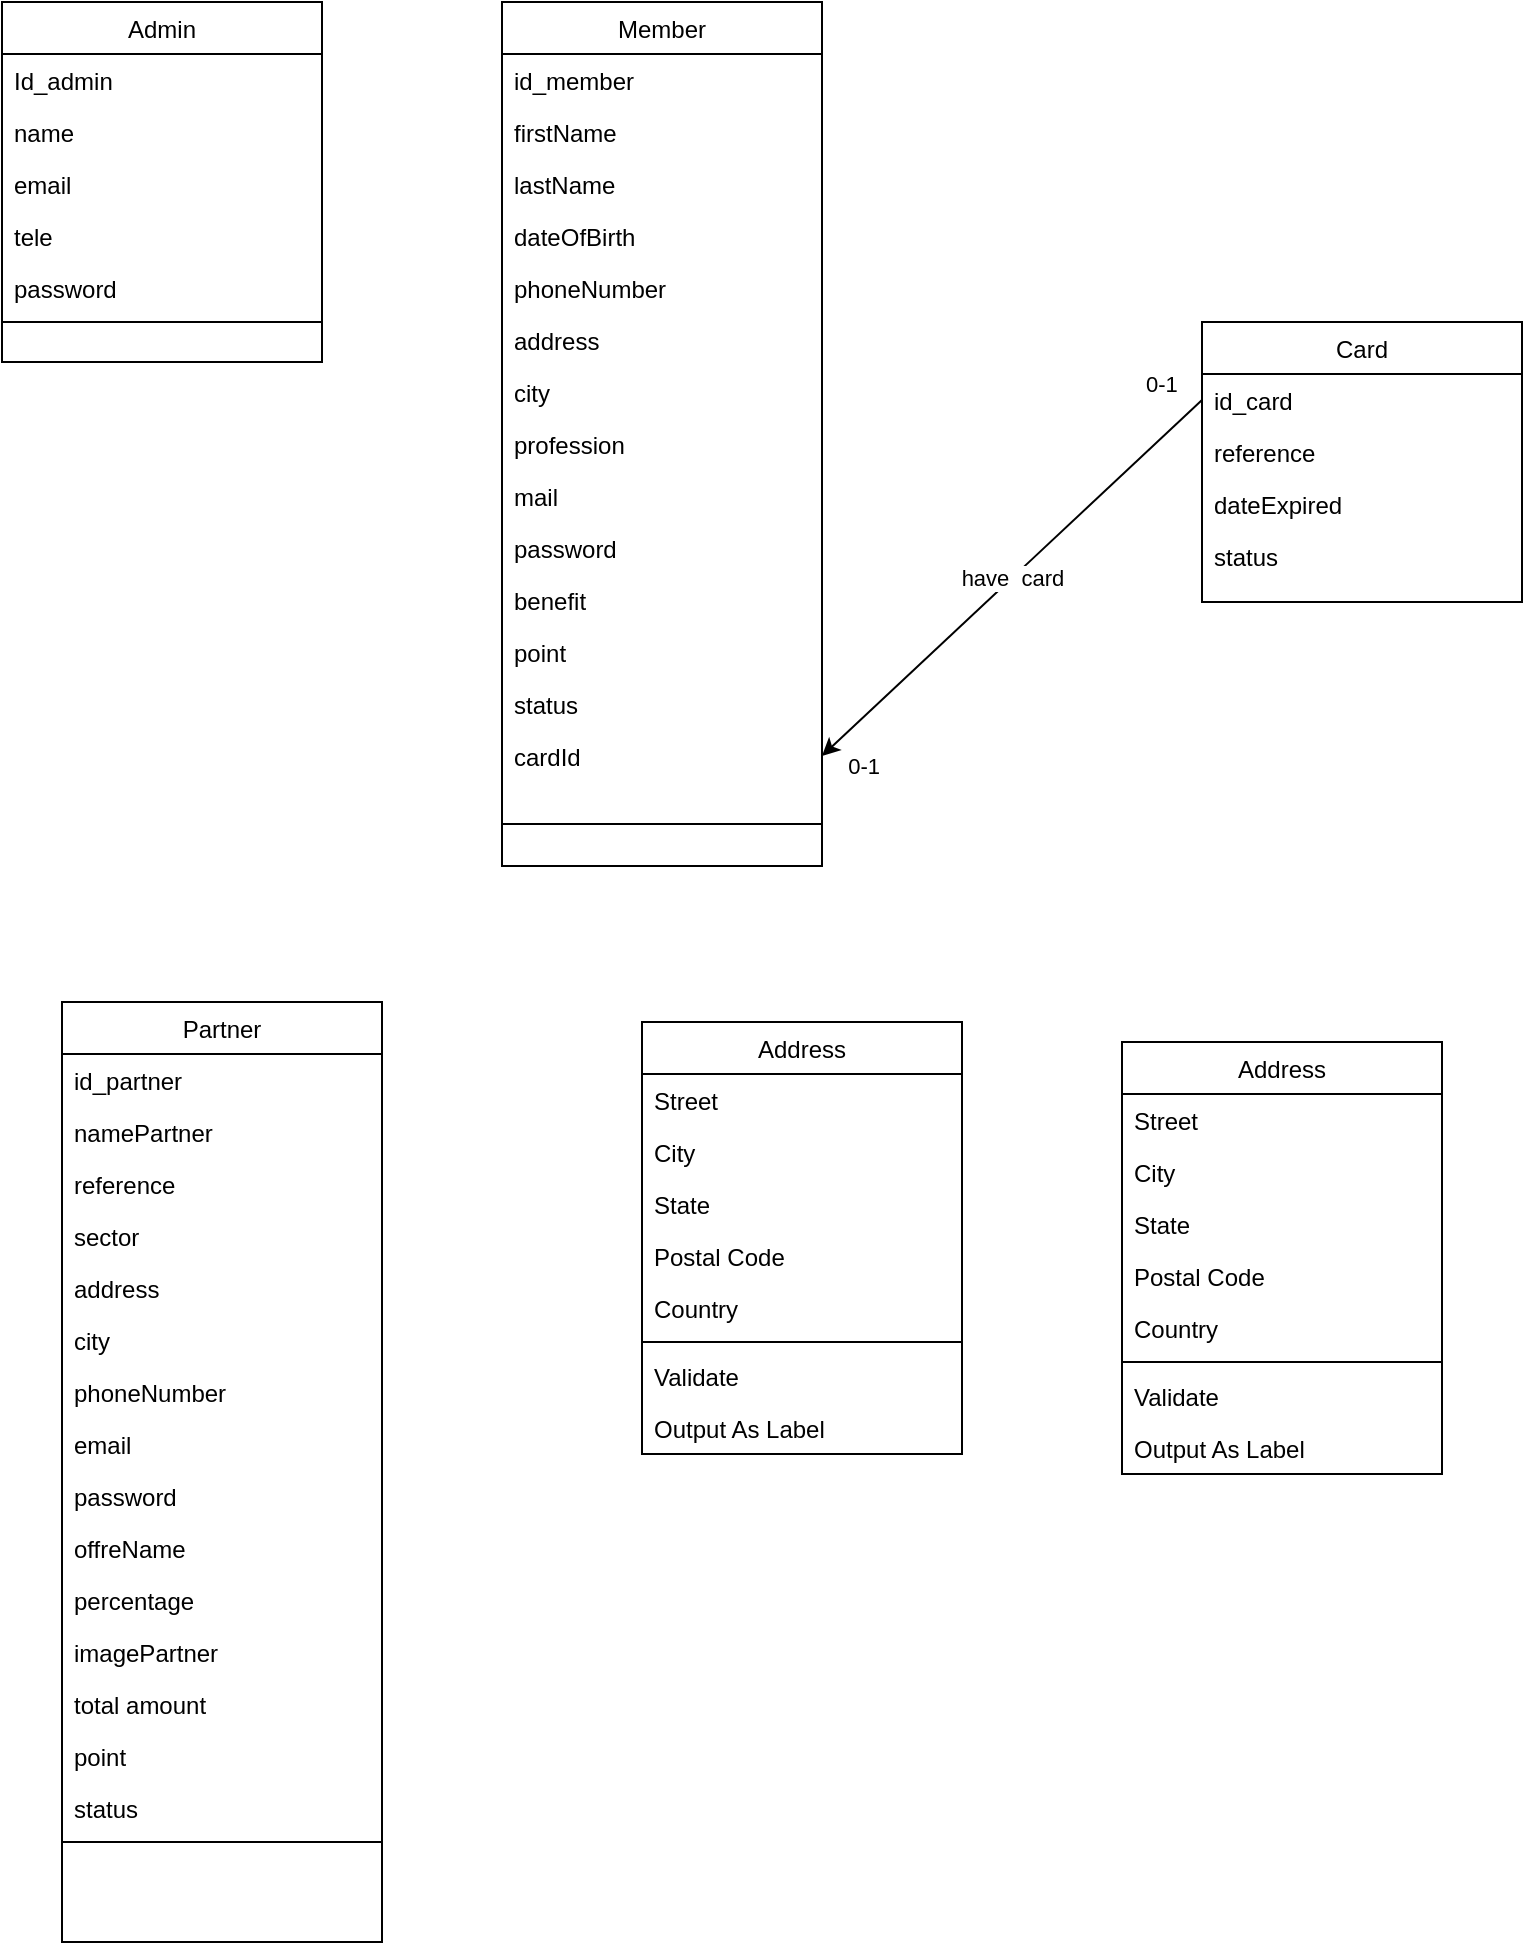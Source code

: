 <mxfile version="15.8.2" type="github">
  <diagram id="C5RBs43oDa-KdzZeNtuy" name="Page-1">
    <mxGraphModel dx="1021" dy="567" grid="1" gridSize="10" guides="1" tooltips="1" connect="1" arrows="1" fold="1" page="1" pageScale="1" pageWidth="827" pageHeight="1169" math="0" shadow="0">
      <root>
        <mxCell id="WIyWlLk6GJQsqaUBKTNV-0" />
        <mxCell id="WIyWlLk6GJQsqaUBKTNV-1" parent="WIyWlLk6GJQsqaUBKTNV-0" />
        <mxCell id="zkfFHV4jXpPFQw0GAbJ--17" value="Admin" style="swimlane;fontStyle=0;align=center;verticalAlign=top;childLayout=stackLayout;horizontal=1;startSize=26;horizontalStack=0;resizeParent=1;resizeLast=0;collapsible=1;marginBottom=0;rounded=0;shadow=0;strokeWidth=1;" parent="WIyWlLk6GJQsqaUBKTNV-1" vertex="1">
          <mxGeometry x="20" y="40" width="160" height="180" as="geometry">
            <mxRectangle x="550" y="140" width="160" height="26" as="alternateBounds" />
          </mxGeometry>
        </mxCell>
        <mxCell id="zkfFHV4jXpPFQw0GAbJ--18" value="Id_admin" style="text;align=left;verticalAlign=top;spacingLeft=4;spacingRight=4;overflow=hidden;rotatable=0;points=[[0,0.5],[1,0.5]];portConstraint=eastwest;" parent="zkfFHV4jXpPFQw0GAbJ--17" vertex="1">
          <mxGeometry y="26" width="160" height="26" as="geometry" />
        </mxCell>
        <mxCell id="zkfFHV4jXpPFQw0GAbJ--19" value="name" style="text;align=left;verticalAlign=top;spacingLeft=4;spacingRight=4;overflow=hidden;rotatable=0;points=[[0,0.5],[1,0.5]];portConstraint=eastwest;rounded=0;shadow=0;html=0;" parent="zkfFHV4jXpPFQw0GAbJ--17" vertex="1">
          <mxGeometry y="52" width="160" height="26" as="geometry" />
        </mxCell>
        <mxCell id="zkfFHV4jXpPFQw0GAbJ--20" value="email" style="text;align=left;verticalAlign=top;spacingLeft=4;spacingRight=4;overflow=hidden;rotatable=0;points=[[0,0.5],[1,0.5]];portConstraint=eastwest;rounded=0;shadow=0;html=0;" parent="zkfFHV4jXpPFQw0GAbJ--17" vertex="1">
          <mxGeometry y="78" width="160" height="26" as="geometry" />
        </mxCell>
        <mxCell id="zkfFHV4jXpPFQw0GAbJ--21" value="tele" style="text;align=left;verticalAlign=top;spacingLeft=4;spacingRight=4;overflow=hidden;rotatable=0;points=[[0,0.5],[1,0.5]];portConstraint=eastwest;rounded=0;shadow=0;html=0;" parent="zkfFHV4jXpPFQw0GAbJ--17" vertex="1">
          <mxGeometry y="104" width="160" height="26" as="geometry" />
        </mxCell>
        <mxCell id="zkfFHV4jXpPFQw0GAbJ--22" value="password" style="text;align=left;verticalAlign=top;spacingLeft=4;spacingRight=4;overflow=hidden;rotatable=0;points=[[0,0.5],[1,0.5]];portConstraint=eastwest;rounded=0;shadow=0;html=0;" parent="zkfFHV4jXpPFQw0GAbJ--17" vertex="1">
          <mxGeometry y="130" width="160" height="26" as="geometry" />
        </mxCell>
        <mxCell id="zkfFHV4jXpPFQw0GAbJ--23" value="" style="line;html=1;strokeWidth=1;align=left;verticalAlign=middle;spacingTop=-1;spacingLeft=3;spacingRight=3;rotatable=0;labelPosition=right;points=[];portConstraint=eastwest;" parent="zkfFHV4jXpPFQw0GAbJ--17" vertex="1">
          <mxGeometry y="156" width="160" height="8" as="geometry" />
        </mxCell>
        <mxCell id="i-y7c7da-EW6H__jYNz6-0" value="Member" style="swimlane;fontStyle=0;align=center;verticalAlign=top;childLayout=stackLayout;horizontal=1;startSize=26;horizontalStack=0;resizeParent=1;resizeLast=0;collapsible=1;marginBottom=0;rounded=0;shadow=0;strokeWidth=1;" vertex="1" parent="WIyWlLk6GJQsqaUBKTNV-1">
          <mxGeometry x="270" y="40" width="160" height="432" as="geometry">
            <mxRectangle x="550" y="140" width="160" height="26" as="alternateBounds" />
          </mxGeometry>
        </mxCell>
        <mxCell id="i-y7c7da-EW6H__jYNz6-1" value="id_member" style="text;align=left;verticalAlign=top;spacingLeft=4;spacingRight=4;overflow=hidden;rotatable=0;points=[[0,0.5],[1,0.5]];portConstraint=eastwest;" vertex="1" parent="i-y7c7da-EW6H__jYNz6-0">
          <mxGeometry y="26" width="160" height="26" as="geometry" />
        </mxCell>
        <mxCell id="i-y7c7da-EW6H__jYNz6-2" value="firstName" style="text;align=left;verticalAlign=top;spacingLeft=4;spacingRight=4;overflow=hidden;rotatable=0;points=[[0,0.5],[1,0.5]];portConstraint=eastwest;rounded=0;shadow=0;html=0;" vertex="1" parent="i-y7c7da-EW6H__jYNz6-0">
          <mxGeometry y="52" width="160" height="26" as="geometry" />
        </mxCell>
        <mxCell id="i-y7c7da-EW6H__jYNz6-3" value="lastName" style="text;align=left;verticalAlign=top;spacingLeft=4;spacingRight=4;overflow=hidden;rotatable=0;points=[[0,0.5],[1,0.5]];portConstraint=eastwest;rounded=0;shadow=0;html=0;" vertex="1" parent="i-y7c7da-EW6H__jYNz6-0">
          <mxGeometry y="78" width="160" height="26" as="geometry" />
        </mxCell>
        <mxCell id="i-y7c7da-EW6H__jYNz6-4" value="dateOfBirth" style="text;align=left;verticalAlign=top;spacingLeft=4;spacingRight=4;overflow=hidden;rotatable=0;points=[[0,0.5],[1,0.5]];portConstraint=eastwest;rounded=0;shadow=0;html=0;" vertex="1" parent="i-y7c7da-EW6H__jYNz6-0">
          <mxGeometry y="104" width="160" height="26" as="geometry" />
        </mxCell>
        <mxCell id="i-y7c7da-EW6H__jYNz6-5" value="phoneNumber" style="text;align=left;verticalAlign=top;spacingLeft=4;spacingRight=4;overflow=hidden;rotatable=0;points=[[0,0.5],[1,0.5]];portConstraint=eastwest;rounded=0;shadow=0;html=0;" vertex="1" parent="i-y7c7da-EW6H__jYNz6-0">
          <mxGeometry y="130" width="160" height="26" as="geometry" />
        </mxCell>
        <mxCell id="i-y7c7da-EW6H__jYNz6-45" value="address" style="text;align=left;verticalAlign=top;spacingLeft=4;spacingRight=4;overflow=hidden;rotatable=0;points=[[0,0.5],[1,0.5]];portConstraint=eastwest;rounded=0;shadow=0;html=0;" vertex="1" parent="i-y7c7da-EW6H__jYNz6-0">
          <mxGeometry y="156" width="160" height="26" as="geometry" />
        </mxCell>
        <mxCell id="i-y7c7da-EW6H__jYNz6-46" value="city" style="text;align=left;verticalAlign=top;spacingLeft=4;spacingRight=4;overflow=hidden;rotatable=0;points=[[0,0.5],[1,0.5]];portConstraint=eastwest;rounded=0;shadow=0;html=0;" vertex="1" parent="i-y7c7da-EW6H__jYNz6-0">
          <mxGeometry y="182" width="160" height="26" as="geometry" />
        </mxCell>
        <mxCell id="i-y7c7da-EW6H__jYNz6-47" value="profession" style="text;align=left;verticalAlign=top;spacingLeft=4;spacingRight=4;overflow=hidden;rotatable=0;points=[[0,0.5],[1,0.5]];portConstraint=eastwest;rounded=0;shadow=0;html=0;" vertex="1" parent="i-y7c7da-EW6H__jYNz6-0">
          <mxGeometry y="208" width="160" height="26" as="geometry" />
        </mxCell>
        <mxCell id="i-y7c7da-EW6H__jYNz6-48" value="mail" style="text;align=left;verticalAlign=top;spacingLeft=4;spacingRight=4;overflow=hidden;rotatable=0;points=[[0,0.5],[1,0.5]];portConstraint=eastwest;rounded=0;shadow=0;html=0;" vertex="1" parent="i-y7c7da-EW6H__jYNz6-0">
          <mxGeometry y="234" width="160" height="26" as="geometry" />
        </mxCell>
        <mxCell id="i-y7c7da-EW6H__jYNz6-50" value="password" style="text;align=left;verticalAlign=top;spacingLeft=4;spacingRight=4;overflow=hidden;rotatable=0;points=[[0,0.5],[1,0.5]];portConstraint=eastwest;rounded=0;shadow=0;html=0;" vertex="1" parent="i-y7c7da-EW6H__jYNz6-0">
          <mxGeometry y="260" width="160" height="26" as="geometry" />
        </mxCell>
        <mxCell id="i-y7c7da-EW6H__jYNz6-51" value="benefit" style="text;align=left;verticalAlign=top;spacingLeft=4;spacingRight=4;overflow=hidden;rotatable=0;points=[[0,0.5],[1,0.5]];portConstraint=eastwest;rounded=0;shadow=0;html=0;" vertex="1" parent="i-y7c7da-EW6H__jYNz6-0">
          <mxGeometry y="286" width="160" height="26" as="geometry" />
        </mxCell>
        <mxCell id="i-y7c7da-EW6H__jYNz6-52" value="point" style="text;align=left;verticalAlign=top;spacingLeft=4;spacingRight=4;overflow=hidden;rotatable=0;points=[[0,0.5],[1,0.5]];portConstraint=eastwest;rounded=0;shadow=0;html=0;" vertex="1" parent="i-y7c7da-EW6H__jYNz6-0">
          <mxGeometry y="312" width="160" height="26" as="geometry" />
        </mxCell>
        <mxCell id="i-y7c7da-EW6H__jYNz6-53" value="status" style="text;align=left;verticalAlign=top;spacingLeft=4;spacingRight=4;overflow=hidden;rotatable=0;points=[[0,0.5],[1,0.5]];portConstraint=eastwest;rounded=0;shadow=0;html=0;" vertex="1" parent="i-y7c7da-EW6H__jYNz6-0">
          <mxGeometry y="338" width="160" height="26" as="geometry" />
        </mxCell>
        <mxCell id="i-y7c7da-EW6H__jYNz6-54" value="cardId" style="text;align=left;verticalAlign=top;spacingLeft=4;spacingRight=4;overflow=hidden;rotatable=0;points=[[0,0.5],[1,0.5]];portConstraint=eastwest;rounded=0;shadow=0;html=0;" vertex="1" parent="i-y7c7da-EW6H__jYNz6-0">
          <mxGeometry y="364" width="160" height="26" as="geometry" />
        </mxCell>
        <mxCell id="i-y7c7da-EW6H__jYNz6-6" value="" style="line;html=1;strokeWidth=1;align=left;verticalAlign=middle;spacingTop=-1;spacingLeft=3;spacingRight=3;rotatable=0;labelPosition=right;points=[];portConstraint=eastwest;" vertex="1" parent="i-y7c7da-EW6H__jYNz6-0">
          <mxGeometry y="390" width="160" height="42" as="geometry" />
        </mxCell>
        <mxCell id="i-y7c7da-EW6H__jYNz6-9" value="Card" style="swimlane;fontStyle=0;align=center;verticalAlign=top;childLayout=stackLayout;horizontal=1;startSize=26;horizontalStack=0;resizeParent=1;resizeLast=0;collapsible=1;marginBottom=0;rounded=0;shadow=0;strokeWidth=1;" vertex="1" parent="WIyWlLk6GJQsqaUBKTNV-1">
          <mxGeometry x="620" y="200" width="160" height="140" as="geometry">
            <mxRectangle x="550" y="140" width="160" height="26" as="alternateBounds" />
          </mxGeometry>
        </mxCell>
        <mxCell id="i-y7c7da-EW6H__jYNz6-10" value="id_card" style="text;align=left;verticalAlign=top;spacingLeft=4;spacingRight=4;overflow=hidden;rotatable=0;points=[[0,0.5],[1,0.5]];portConstraint=eastwest;" vertex="1" parent="i-y7c7da-EW6H__jYNz6-9">
          <mxGeometry y="26" width="160" height="26" as="geometry" />
        </mxCell>
        <mxCell id="i-y7c7da-EW6H__jYNz6-11" value="reference" style="text;align=left;verticalAlign=top;spacingLeft=4;spacingRight=4;overflow=hidden;rotatable=0;points=[[0,0.5],[1,0.5]];portConstraint=eastwest;rounded=0;shadow=0;html=0;" vertex="1" parent="i-y7c7da-EW6H__jYNz6-9">
          <mxGeometry y="52" width="160" height="26" as="geometry" />
        </mxCell>
        <mxCell id="i-y7c7da-EW6H__jYNz6-12" value="dateExpired" style="text;align=left;verticalAlign=top;spacingLeft=4;spacingRight=4;overflow=hidden;rotatable=0;points=[[0,0.5],[1,0.5]];portConstraint=eastwest;rounded=0;shadow=0;html=0;" vertex="1" parent="i-y7c7da-EW6H__jYNz6-9">
          <mxGeometry y="78" width="160" height="26" as="geometry" />
        </mxCell>
        <mxCell id="i-y7c7da-EW6H__jYNz6-13" value="status" style="text;align=left;verticalAlign=top;spacingLeft=4;spacingRight=4;overflow=hidden;rotatable=0;points=[[0,0.5],[1,0.5]];portConstraint=eastwest;rounded=0;shadow=0;html=0;" vertex="1" parent="i-y7c7da-EW6H__jYNz6-9">
          <mxGeometry y="104" width="160" height="26" as="geometry" />
        </mxCell>
        <mxCell id="i-y7c7da-EW6H__jYNz6-18" value="Partner" style="swimlane;fontStyle=0;align=center;verticalAlign=top;childLayout=stackLayout;horizontal=1;startSize=26;horizontalStack=0;resizeParent=1;resizeLast=0;collapsible=1;marginBottom=0;rounded=0;shadow=0;strokeWidth=1;" vertex="1" parent="WIyWlLk6GJQsqaUBKTNV-1">
          <mxGeometry x="50" y="540" width="160" height="470" as="geometry">
            <mxRectangle x="550" y="140" width="160" height="26" as="alternateBounds" />
          </mxGeometry>
        </mxCell>
        <mxCell id="i-y7c7da-EW6H__jYNz6-19" value="id_partner" style="text;align=left;verticalAlign=top;spacingLeft=4;spacingRight=4;overflow=hidden;rotatable=0;points=[[0,0.5],[1,0.5]];portConstraint=eastwest;" vertex="1" parent="i-y7c7da-EW6H__jYNz6-18">
          <mxGeometry y="26" width="160" height="26" as="geometry" />
        </mxCell>
        <mxCell id="i-y7c7da-EW6H__jYNz6-20" value="namePartner" style="text;align=left;verticalAlign=top;spacingLeft=4;spacingRight=4;overflow=hidden;rotatable=0;points=[[0,0.5],[1,0.5]];portConstraint=eastwest;rounded=0;shadow=0;html=0;" vertex="1" parent="i-y7c7da-EW6H__jYNz6-18">
          <mxGeometry y="52" width="160" height="26" as="geometry" />
        </mxCell>
        <mxCell id="i-y7c7da-EW6H__jYNz6-21" value="reference" style="text;align=left;verticalAlign=top;spacingLeft=4;spacingRight=4;overflow=hidden;rotatable=0;points=[[0,0.5],[1,0.5]];portConstraint=eastwest;rounded=0;shadow=0;html=0;" vertex="1" parent="i-y7c7da-EW6H__jYNz6-18">
          <mxGeometry y="78" width="160" height="26" as="geometry" />
        </mxCell>
        <mxCell id="i-y7c7da-EW6H__jYNz6-22" value="sector" style="text;align=left;verticalAlign=top;spacingLeft=4;spacingRight=4;overflow=hidden;rotatable=0;points=[[0,0.5],[1,0.5]];portConstraint=eastwest;rounded=0;shadow=0;html=0;" vertex="1" parent="i-y7c7da-EW6H__jYNz6-18">
          <mxGeometry y="104" width="160" height="26" as="geometry" />
        </mxCell>
        <mxCell id="i-y7c7da-EW6H__jYNz6-23" value="address" style="text;align=left;verticalAlign=top;spacingLeft=4;spacingRight=4;overflow=hidden;rotatable=0;points=[[0,0.5],[1,0.5]];portConstraint=eastwest;rounded=0;shadow=0;html=0;" vertex="1" parent="i-y7c7da-EW6H__jYNz6-18">
          <mxGeometry y="130" width="160" height="26" as="geometry" />
        </mxCell>
        <mxCell id="i-y7c7da-EW6H__jYNz6-59" value="city" style="text;align=left;verticalAlign=top;spacingLeft=4;spacingRight=4;overflow=hidden;rotatable=0;points=[[0,0.5],[1,0.5]];portConstraint=eastwest;rounded=0;shadow=0;html=0;" vertex="1" parent="i-y7c7da-EW6H__jYNz6-18">
          <mxGeometry y="156" width="160" height="26" as="geometry" />
        </mxCell>
        <mxCell id="i-y7c7da-EW6H__jYNz6-60" value="phoneNumber" style="text;align=left;verticalAlign=top;spacingLeft=4;spacingRight=4;overflow=hidden;rotatable=0;points=[[0,0.5],[1,0.5]];portConstraint=eastwest;rounded=0;shadow=0;html=0;" vertex="1" parent="i-y7c7da-EW6H__jYNz6-18">
          <mxGeometry y="182" width="160" height="26" as="geometry" />
        </mxCell>
        <mxCell id="i-y7c7da-EW6H__jYNz6-61" value="email" style="text;align=left;verticalAlign=top;spacingLeft=4;spacingRight=4;overflow=hidden;rotatable=0;points=[[0,0.5],[1,0.5]];portConstraint=eastwest;rounded=0;shadow=0;html=0;" vertex="1" parent="i-y7c7da-EW6H__jYNz6-18">
          <mxGeometry y="208" width="160" height="26" as="geometry" />
        </mxCell>
        <mxCell id="i-y7c7da-EW6H__jYNz6-62" value="password" style="text;align=left;verticalAlign=top;spacingLeft=4;spacingRight=4;overflow=hidden;rotatable=0;points=[[0,0.5],[1,0.5]];portConstraint=eastwest;rounded=0;shadow=0;html=0;" vertex="1" parent="i-y7c7da-EW6H__jYNz6-18">
          <mxGeometry y="234" width="160" height="26" as="geometry" />
        </mxCell>
        <mxCell id="i-y7c7da-EW6H__jYNz6-63" value="offreName" style="text;align=left;verticalAlign=top;spacingLeft=4;spacingRight=4;overflow=hidden;rotatable=0;points=[[0,0.5],[1,0.5]];portConstraint=eastwest;rounded=0;shadow=0;html=0;" vertex="1" parent="i-y7c7da-EW6H__jYNz6-18">
          <mxGeometry y="260" width="160" height="26" as="geometry" />
        </mxCell>
        <mxCell id="i-y7c7da-EW6H__jYNz6-65" value="percentage" style="text;align=left;verticalAlign=top;spacingLeft=4;spacingRight=4;overflow=hidden;rotatable=0;points=[[0,0.5],[1,0.5]];portConstraint=eastwest;rounded=0;shadow=0;html=0;" vertex="1" parent="i-y7c7da-EW6H__jYNz6-18">
          <mxGeometry y="286" width="160" height="26" as="geometry" />
        </mxCell>
        <mxCell id="i-y7c7da-EW6H__jYNz6-66" value="imagePartner" style="text;align=left;verticalAlign=top;spacingLeft=4;spacingRight=4;overflow=hidden;rotatable=0;points=[[0,0.5],[1,0.5]];portConstraint=eastwest;rounded=0;shadow=0;html=0;" vertex="1" parent="i-y7c7da-EW6H__jYNz6-18">
          <mxGeometry y="312" width="160" height="26" as="geometry" />
        </mxCell>
        <mxCell id="i-y7c7da-EW6H__jYNz6-67" value="total amount" style="text;align=left;verticalAlign=top;spacingLeft=4;spacingRight=4;overflow=hidden;rotatable=0;points=[[0,0.5],[1,0.5]];portConstraint=eastwest;rounded=0;shadow=0;html=0;" vertex="1" parent="i-y7c7da-EW6H__jYNz6-18">
          <mxGeometry y="338" width="160" height="26" as="geometry" />
        </mxCell>
        <mxCell id="i-y7c7da-EW6H__jYNz6-68" value="point" style="text;align=left;verticalAlign=top;spacingLeft=4;spacingRight=4;overflow=hidden;rotatable=0;points=[[0,0.5],[1,0.5]];portConstraint=eastwest;rounded=0;shadow=0;html=0;" vertex="1" parent="i-y7c7da-EW6H__jYNz6-18">
          <mxGeometry y="364" width="160" height="26" as="geometry" />
        </mxCell>
        <mxCell id="i-y7c7da-EW6H__jYNz6-64" value="status" style="text;align=left;verticalAlign=top;spacingLeft=4;spacingRight=4;overflow=hidden;rotatable=0;points=[[0,0.5],[1,0.5]];portConstraint=eastwest;rounded=0;shadow=0;html=0;" vertex="1" parent="i-y7c7da-EW6H__jYNz6-18">
          <mxGeometry y="390" width="160" height="26" as="geometry" />
        </mxCell>
        <mxCell id="i-y7c7da-EW6H__jYNz6-24" value="" style="line;html=1;strokeWidth=1;align=left;verticalAlign=middle;spacingTop=-1;spacingLeft=3;spacingRight=3;rotatable=0;labelPosition=right;points=[];portConstraint=eastwest;" vertex="1" parent="i-y7c7da-EW6H__jYNz6-18">
          <mxGeometry y="416" width="160" height="8" as="geometry" />
        </mxCell>
        <mxCell id="i-y7c7da-EW6H__jYNz6-27" value="Address" style="swimlane;fontStyle=0;align=center;verticalAlign=top;childLayout=stackLayout;horizontal=1;startSize=26;horizontalStack=0;resizeParent=1;resizeLast=0;collapsible=1;marginBottom=0;rounded=0;shadow=0;strokeWidth=1;" vertex="1" parent="WIyWlLk6GJQsqaUBKTNV-1">
          <mxGeometry x="340" y="550" width="160" height="216" as="geometry">
            <mxRectangle x="550" y="140" width="160" height="26" as="alternateBounds" />
          </mxGeometry>
        </mxCell>
        <mxCell id="i-y7c7da-EW6H__jYNz6-28" value="Street" style="text;align=left;verticalAlign=top;spacingLeft=4;spacingRight=4;overflow=hidden;rotatable=0;points=[[0,0.5],[1,0.5]];portConstraint=eastwest;" vertex="1" parent="i-y7c7da-EW6H__jYNz6-27">
          <mxGeometry y="26" width="160" height="26" as="geometry" />
        </mxCell>
        <mxCell id="i-y7c7da-EW6H__jYNz6-29" value="City" style="text;align=left;verticalAlign=top;spacingLeft=4;spacingRight=4;overflow=hidden;rotatable=0;points=[[0,0.5],[1,0.5]];portConstraint=eastwest;rounded=0;shadow=0;html=0;" vertex="1" parent="i-y7c7da-EW6H__jYNz6-27">
          <mxGeometry y="52" width="160" height="26" as="geometry" />
        </mxCell>
        <mxCell id="i-y7c7da-EW6H__jYNz6-30" value="State" style="text;align=left;verticalAlign=top;spacingLeft=4;spacingRight=4;overflow=hidden;rotatable=0;points=[[0,0.5],[1,0.5]];portConstraint=eastwest;rounded=0;shadow=0;html=0;" vertex="1" parent="i-y7c7da-EW6H__jYNz6-27">
          <mxGeometry y="78" width="160" height="26" as="geometry" />
        </mxCell>
        <mxCell id="i-y7c7da-EW6H__jYNz6-31" value="Postal Code" style="text;align=left;verticalAlign=top;spacingLeft=4;spacingRight=4;overflow=hidden;rotatable=0;points=[[0,0.5],[1,0.5]];portConstraint=eastwest;rounded=0;shadow=0;html=0;" vertex="1" parent="i-y7c7da-EW6H__jYNz6-27">
          <mxGeometry y="104" width="160" height="26" as="geometry" />
        </mxCell>
        <mxCell id="i-y7c7da-EW6H__jYNz6-32" value="Country" style="text;align=left;verticalAlign=top;spacingLeft=4;spacingRight=4;overflow=hidden;rotatable=0;points=[[0,0.5],[1,0.5]];portConstraint=eastwest;rounded=0;shadow=0;html=0;" vertex="1" parent="i-y7c7da-EW6H__jYNz6-27">
          <mxGeometry y="130" width="160" height="26" as="geometry" />
        </mxCell>
        <mxCell id="i-y7c7da-EW6H__jYNz6-33" value="" style="line;html=1;strokeWidth=1;align=left;verticalAlign=middle;spacingTop=-1;spacingLeft=3;spacingRight=3;rotatable=0;labelPosition=right;points=[];portConstraint=eastwest;" vertex="1" parent="i-y7c7da-EW6H__jYNz6-27">
          <mxGeometry y="156" width="160" height="8" as="geometry" />
        </mxCell>
        <mxCell id="i-y7c7da-EW6H__jYNz6-34" value="Validate" style="text;align=left;verticalAlign=top;spacingLeft=4;spacingRight=4;overflow=hidden;rotatable=0;points=[[0,0.5],[1,0.5]];portConstraint=eastwest;" vertex="1" parent="i-y7c7da-EW6H__jYNz6-27">
          <mxGeometry y="164" width="160" height="26" as="geometry" />
        </mxCell>
        <mxCell id="i-y7c7da-EW6H__jYNz6-35" value="Output As Label" style="text;align=left;verticalAlign=top;spacingLeft=4;spacingRight=4;overflow=hidden;rotatable=0;points=[[0,0.5],[1,0.5]];portConstraint=eastwest;" vertex="1" parent="i-y7c7da-EW6H__jYNz6-27">
          <mxGeometry y="190" width="160" height="26" as="geometry" />
        </mxCell>
        <mxCell id="i-y7c7da-EW6H__jYNz6-36" value="Address" style="swimlane;fontStyle=0;align=center;verticalAlign=top;childLayout=stackLayout;horizontal=1;startSize=26;horizontalStack=0;resizeParent=1;resizeLast=0;collapsible=1;marginBottom=0;rounded=0;shadow=0;strokeWidth=1;" vertex="1" parent="WIyWlLk6GJQsqaUBKTNV-1">
          <mxGeometry x="580" y="560" width="160" height="216" as="geometry">
            <mxRectangle x="550" y="140" width="160" height="26" as="alternateBounds" />
          </mxGeometry>
        </mxCell>
        <mxCell id="i-y7c7da-EW6H__jYNz6-37" value="Street" style="text;align=left;verticalAlign=top;spacingLeft=4;spacingRight=4;overflow=hidden;rotatable=0;points=[[0,0.5],[1,0.5]];portConstraint=eastwest;" vertex="1" parent="i-y7c7da-EW6H__jYNz6-36">
          <mxGeometry y="26" width="160" height="26" as="geometry" />
        </mxCell>
        <mxCell id="i-y7c7da-EW6H__jYNz6-38" value="City" style="text;align=left;verticalAlign=top;spacingLeft=4;spacingRight=4;overflow=hidden;rotatable=0;points=[[0,0.5],[1,0.5]];portConstraint=eastwest;rounded=0;shadow=0;html=0;" vertex="1" parent="i-y7c7da-EW6H__jYNz6-36">
          <mxGeometry y="52" width="160" height="26" as="geometry" />
        </mxCell>
        <mxCell id="i-y7c7da-EW6H__jYNz6-39" value="State" style="text;align=left;verticalAlign=top;spacingLeft=4;spacingRight=4;overflow=hidden;rotatable=0;points=[[0,0.5],[1,0.5]];portConstraint=eastwest;rounded=0;shadow=0;html=0;" vertex="1" parent="i-y7c7da-EW6H__jYNz6-36">
          <mxGeometry y="78" width="160" height="26" as="geometry" />
        </mxCell>
        <mxCell id="i-y7c7da-EW6H__jYNz6-40" value="Postal Code" style="text;align=left;verticalAlign=top;spacingLeft=4;spacingRight=4;overflow=hidden;rotatable=0;points=[[0,0.5],[1,0.5]];portConstraint=eastwest;rounded=0;shadow=0;html=0;" vertex="1" parent="i-y7c7da-EW6H__jYNz6-36">
          <mxGeometry y="104" width="160" height="26" as="geometry" />
        </mxCell>
        <mxCell id="i-y7c7da-EW6H__jYNz6-41" value="Country" style="text;align=left;verticalAlign=top;spacingLeft=4;spacingRight=4;overflow=hidden;rotatable=0;points=[[0,0.5],[1,0.5]];portConstraint=eastwest;rounded=0;shadow=0;html=0;" vertex="1" parent="i-y7c7da-EW6H__jYNz6-36">
          <mxGeometry y="130" width="160" height="26" as="geometry" />
        </mxCell>
        <mxCell id="i-y7c7da-EW6H__jYNz6-42" value="" style="line;html=1;strokeWidth=1;align=left;verticalAlign=middle;spacingTop=-1;spacingLeft=3;spacingRight=3;rotatable=0;labelPosition=right;points=[];portConstraint=eastwest;" vertex="1" parent="i-y7c7da-EW6H__jYNz6-36">
          <mxGeometry y="156" width="160" height="8" as="geometry" />
        </mxCell>
        <mxCell id="i-y7c7da-EW6H__jYNz6-43" value="Validate" style="text;align=left;verticalAlign=top;spacingLeft=4;spacingRight=4;overflow=hidden;rotatable=0;points=[[0,0.5],[1,0.5]];portConstraint=eastwest;" vertex="1" parent="i-y7c7da-EW6H__jYNz6-36">
          <mxGeometry y="164" width="160" height="26" as="geometry" />
        </mxCell>
        <mxCell id="i-y7c7da-EW6H__jYNz6-44" value="Output As Label" style="text;align=left;verticalAlign=top;spacingLeft=4;spacingRight=4;overflow=hidden;rotatable=0;points=[[0,0.5],[1,0.5]];portConstraint=eastwest;" vertex="1" parent="i-y7c7da-EW6H__jYNz6-36">
          <mxGeometry y="190" width="160" height="26" as="geometry" />
        </mxCell>
        <mxCell id="i-y7c7da-EW6H__jYNz6-55" value="" style="endArrow=classic;html=1;rounded=0;entryX=1;entryY=0.5;entryDx=0;entryDy=0;exitX=0;exitY=0.5;exitDx=0;exitDy=0;" edge="1" parent="WIyWlLk6GJQsqaUBKTNV-1" source="i-y7c7da-EW6H__jYNz6-10" target="i-y7c7da-EW6H__jYNz6-54">
          <mxGeometry relative="1" as="geometry">
            <mxPoint x="540" y="330" as="sourcePoint" />
            <mxPoint x="700" y="330" as="targetPoint" />
          </mxGeometry>
        </mxCell>
        <mxCell id="i-y7c7da-EW6H__jYNz6-56" value="have&amp;nbsp; card" style="edgeLabel;resizable=0;html=1;align=center;verticalAlign=middle;" connectable="0" vertex="1" parent="i-y7c7da-EW6H__jYNz6-55">
          <mxGeometry relative="1" as="geometry" />
        </mxCell>
        <mxCell id="i-y7c7da-EW6H__jYNz6-57" value="0-1" style="edgeLabel;resizable=0;html=1;align=left;verticalAlign=bottom;" connectable="0" vertex="1" parent="i-y7c7da-EW6H__jYNz6-55">
          <mxGeometry x="-1" relative="1" as="geometry">
            <mxPoint x="-30" as="offset" />
          </mxGeometry>
        </mxCell>
        <mxCell id="i-y7c7da-EW6H__jYNz6-58" value="0-1" style="edgeLabel;resizable=0;html=1;align=right;verticalAlign=bottom;" connectable="0" vertex="1" parent="i-y7c7da-EW6H__jYNz6-55">
          <mxGeometry x="1" relative="1" as="geometry">
            <mxPoint x="30" y="13" as="offset" />
          </mxGeometry>
        </mxCell>
      </root>
    </mxGraphModel>
  </diagram>
</mxfile>
